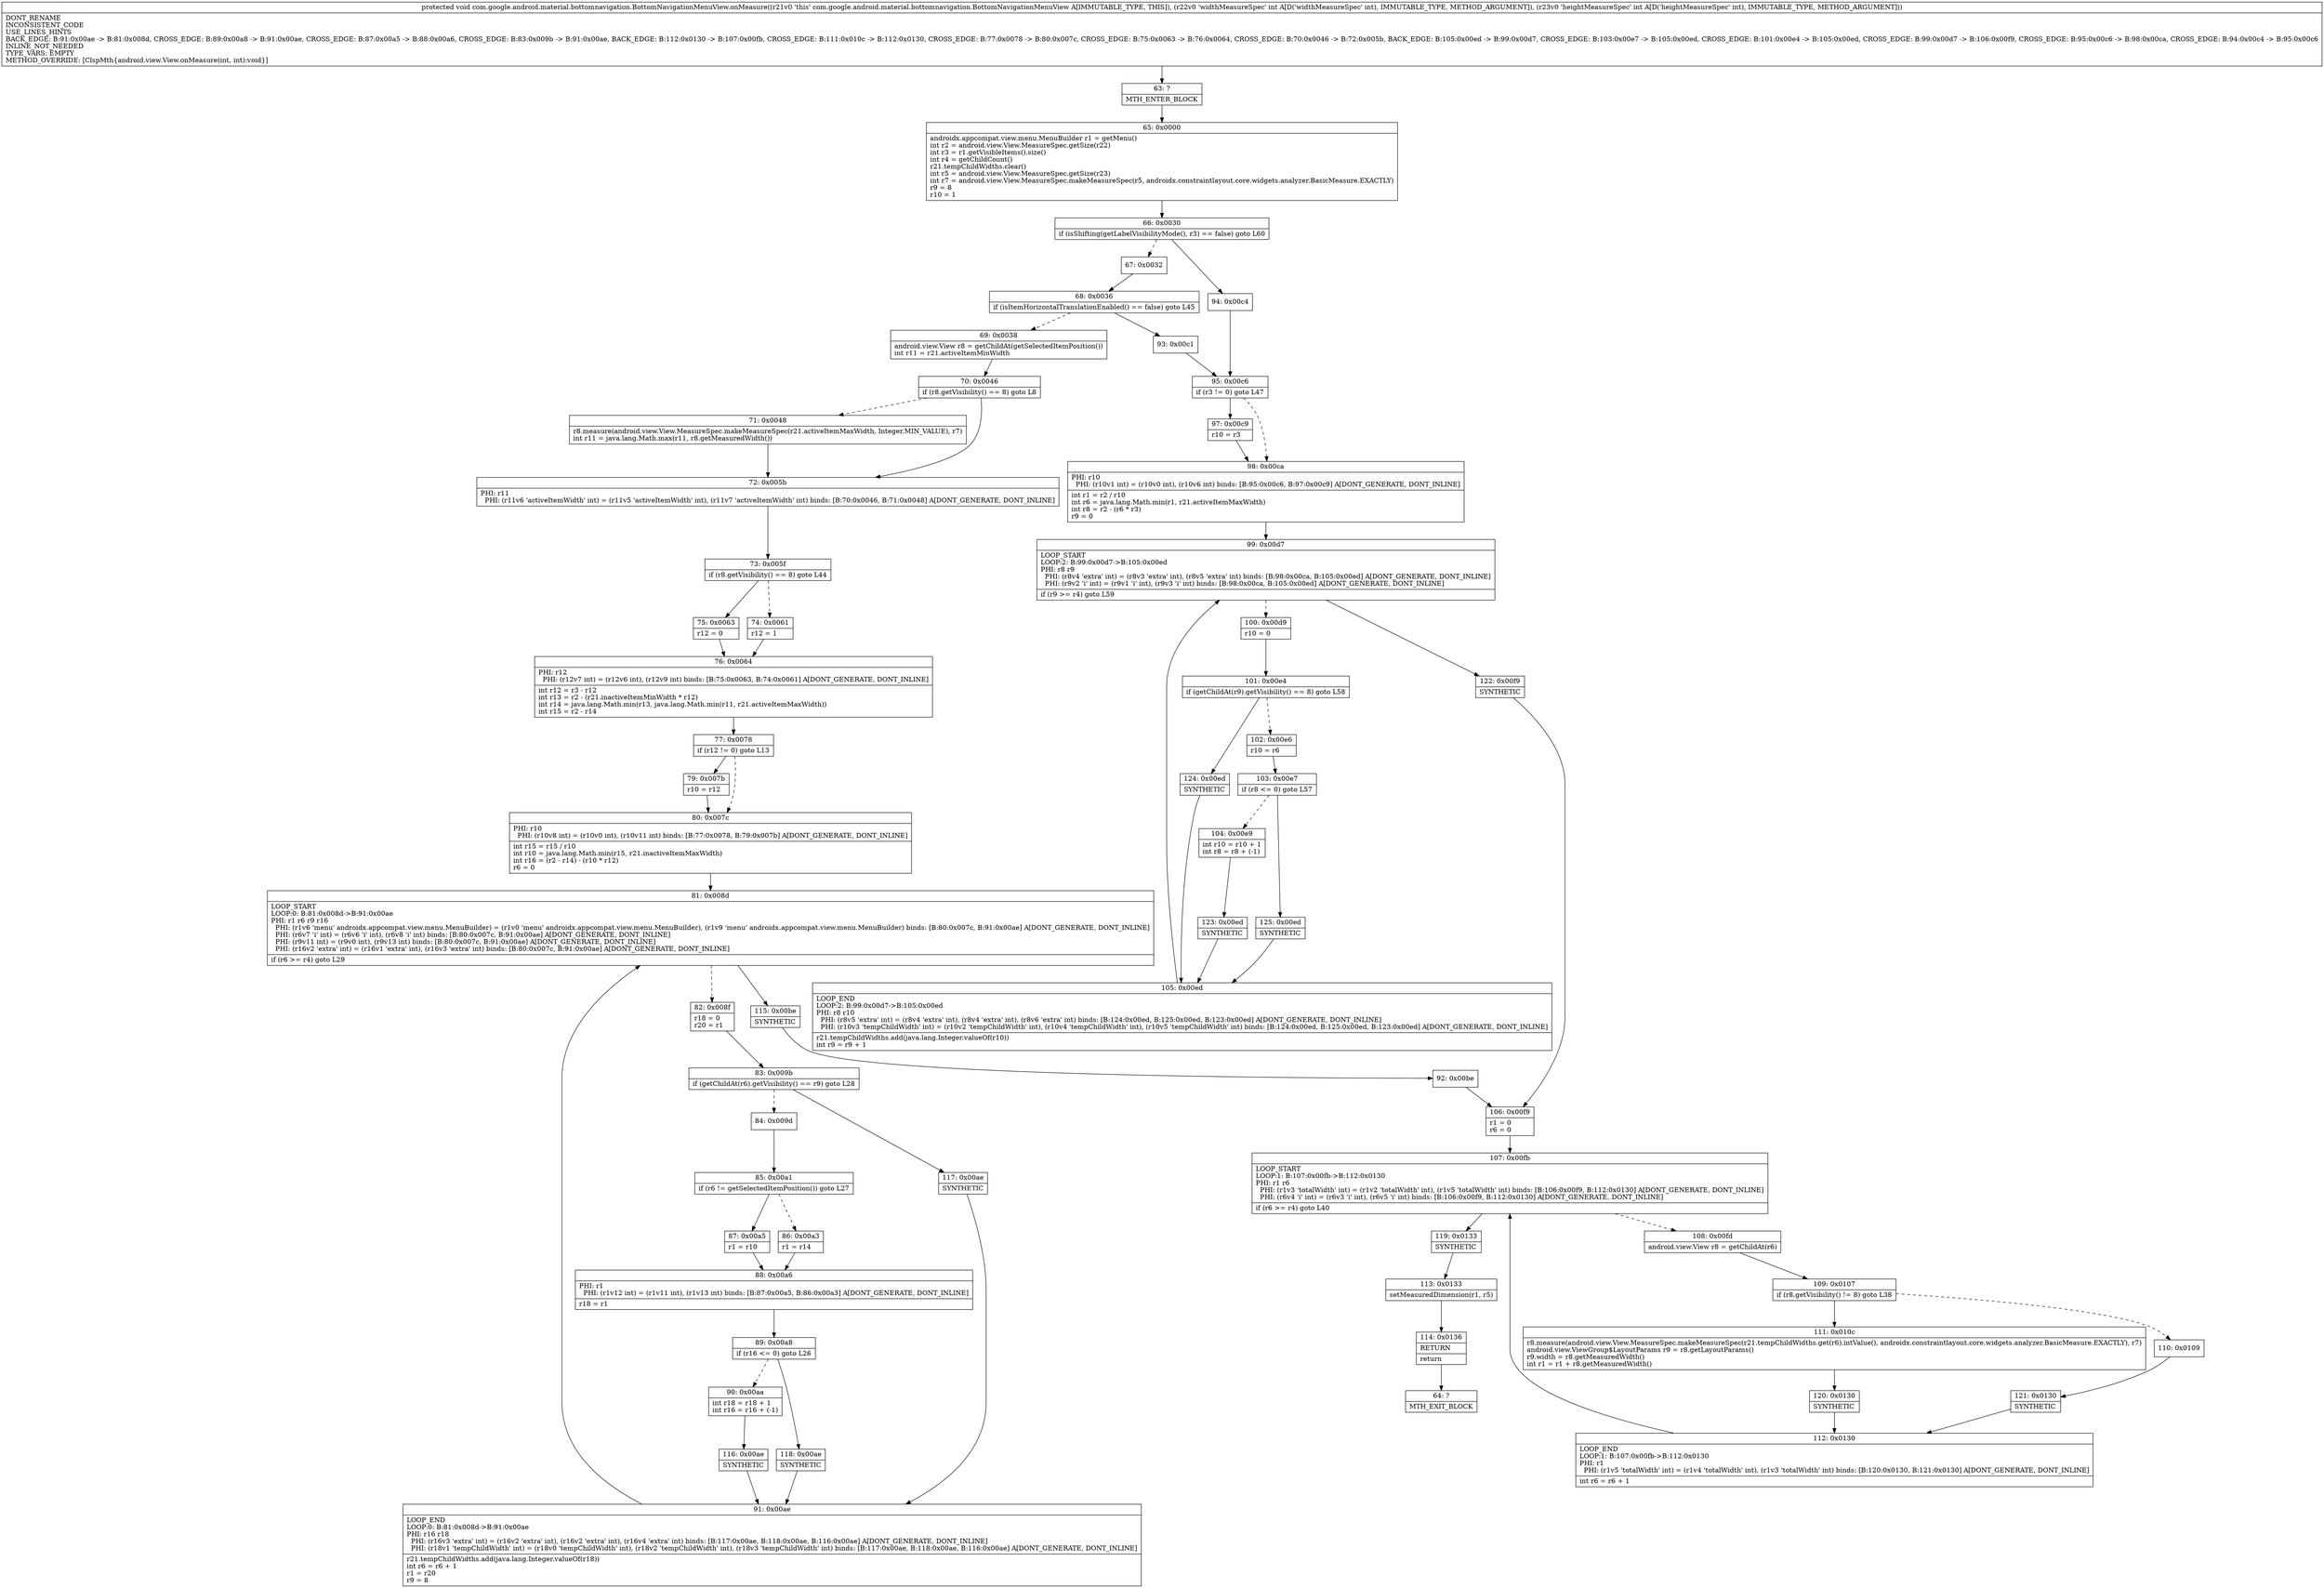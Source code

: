 digraph "CFG forcom.google.android.material.bottomnavigation.BottomNavigationMenuView.onMeasure(II)V" {
Node_63 [shape=record,label="{63\:\ ?|MTH_ENTER_BLOCK\l}"];
Node_65 [shape=record,label="{65\:\ 0x0000|androidx.appcompat.view.menu.MenuBuilder r1 = getMenu()\lint r2 = android.view.View.MeasureSpec.getSize(r22)\lint r3 = r1.getVisibleItems().size()\lint r4 = getChildCount()\lr21.tempChildWidths.clear()\lint r5 = android.view.View.MeasureSpec.getSize(r23)\lint r7 = android.view.View.MeasureSpec.makeMeasureSpec(r5, androidx.constraintlayout.core.widgets.analyzer.BasicMeasure.EXACTLY)\lr9 = 8\lr10 = 1\l}"];
Node_66 [shape=record,label="{66\:\ 0x0030|if (isShifting(getLabelVisibilityMode(), r3) == false) goto L60\l}"];
Node_67 [shape=record,label="{67\:\ 0x0032}"];
Node_68 [shape=record,label="{68\:\ 0x0036|if (isItemHorizontalTranslationEnabled() == false) goto L45\l}"];
Node_69 [shape=record,label="{69\:\ 0x0038|android.view.View r8 = getChildAt(getSelectedItemPosition())\lint r11 = r21.activeItemMinWidth\l}"];
Node_70 [shape=record,label="{70\:\ 0x0046|if (r8.getVisibility() == 8) goto L8\l}"];
Node_71 [shape=record,label="{71\:\ 0x0048|r8.measure(android.view.View.MeasureSpec.makeMeasureSpec(r21.activeItemMaxWidth, Integer.MIN_VALUE), r7)\lint r11 = java.lang.Math.max(r11, r8.getMeasuredWidth())\l}"];
Node_72 [shape=record,label="{72\:\ 0x005b|PHI: r11 \l  PHI: (r11v6 'activeItemWidth' int) = (r11v5 'activeItemWidth' int), (r11v7 'activeItemWidth' int) binds: [B:70:0x0046, B:71:0x0048] A[DONT_GENERATE, DONT_INLINE]\l}"];
Node_73 [shape=record,label="{73\:\ 0x005f|if (r8.getVisibility() == 8) goto L44\l}"];
Node_74 [shape=record,label="{74\:\ 0x0061|r12 = 1\l}"];
Node_76 [shape=record,label="{76\:\ 0x0064|PHI: r12 \l  PHI: (r12v7 int) = (r12v6 int), (r12v9 int) binds: [B:75:0x0063, B:74:0x0061] A[DONT_GENERATE, DONT_INLINE]\l|int r12 = r3 \- r12\lint r13 = r2 \- (r21.inactiveItemMinWidth * r12)\lint r14 = java.lang.Math.min(r13, java.lang.Math.min(r11, r21.activeItemMaxWidth))\lint r15 = r2 \- r14\l}"];
Node_77 [shape=record,label="{77\:\ 0x0078|if (r12 != 0) goto L13\l}"];
Node_79 [shape=record,label="{79\:\ 0x007b|r10 = r12\l}"];
Node_80 [shape=record,label="{80\:\ 0x007c|PHI: r10 \l  PHI: (r10v8 int) = (r10v0 int), (r10v11 int) binds: [B:77:0x0078, B:79:0x007b] A[DONT_GENERATE, DONT_INLINE]\l|int r15 = r15 \/ r10\lint r10 = java.lang.Math.min(r15, r21.inactiveItemMaxWidth)\lint r16 = (r2 \- r14) \- (r10 * r12)\lr6 = 0\l}"];
Node_81 [shape=record,label="{81\:\ 0x008d|LOOP_START\lLOOP:0: B:81:0x008d\-\>B:91:0x00ae\lPHI: r1 r6 r9 r16 \l  PHI: (r1v6 'menu' androidx.appcompat.view.menu.MenuBuilder) = (r1v0 'menu' androidx.appcompat.view.menu.MenuBuilder), (r1v9 'menu' androidx.appcompat.view.menu.MenuBuilder) binds: [B:80:0x007c, B:91:0x00ae] A[DONT_GENERATE, DONT_INLINE]\l  PHI: (r6v7 'i' int) = (r6v6 'i' int), (r6v8 'i' int) binds: [B:80:0x007c, B:91:0x00ae] A[DONT_GENERATE, DONT_INLINE]\l  PHI: (r9v11 int) = (r9v0 int), (r9v13 int) binds: [B:80:0x007c, B:91:0x00ae] A[DONT_GENERATE, DONT_INLINE]\l  PHI: (r16v2 'extra' int) = (r16v1 'extra' int), (r16v3 'extra' int) binds: [B:80:0x007c, B:91:0x00ae] A[DONT_GENERATE, DONT_INLINE]\l|if (r6 \>= r4) goto L29\l}"];
Node_82 [shape=record,label="{82\:\ 0x008f|r18 = 0\lr20 = r1\l}"];
Node_83 [shape=record,label="{83\:\ 0x009b|if (getChildAt(r6).getVisibility() == r9) goto L28\l}"];
Node_84 [shape=record,label="{84\:\ 0x009d}"];
Node_85 [shape=record,label="{85\:\ 0x00a1|if (r6 != getSelectedItemPosition()) goto L27\l}"];
Node_86 [shape=record,label="{86\:\ 0x00a3|r1 = r14\l}"];
Node_88 [shape=record,label="{88\:\ 0x00a6|PHI: r1 \l  PHI: (r1v12 int) = (r1v11 int), (r1v13 int) binds: [B:87:0x00a5, B:86:0x00a3] A[DONT_GENERATE, DONT_INLINE]\l|r18 = r1\l}"];
Node_89 [shape=record,label="{89\:\ 0x00a8|if (r16 \<= 0) goto L26\l}"];
Node_90 [shape=record,label="{90\:\ 0x00aa|int r18 = r18 + 1\lint r16 = r16 + (\-1)\l}"];
Node_116 [shape=record,label="{116\:\ 0x00ae|SYNTHETIC\l}"];
Node_91 [shape=record,label="{91\:\ 0x00ae|LOOP_END\lLOOP:0: B:81:0x008d\-\>B:91:0x00ae\lPHI: r16 r18 \l  PHI: (r16v3 'extra' int) = (r16v2 'extra' int), (r16v2 'extra' int), (r16v4 'extra' int) binds: [B:117:0x00ae, B:118:0x00ae, B:116:0x00ae] A[DONT_GENERATE, DONT_INLINE]\l  PHI: (r18v1 'tempChildWidth' int) = (r18v0 'tempChildWidth' int), (r18v2 'tempChildWidth' int), (r18v3 'tempChildWidth' int) binds: [B:117:0x00ae, B:118:0x00ae, B:116:0x00ae] A[DONT_GENERATE, DONT_INLINE]\l|r21.tempChildWidths.add(java.lang.Integer.valueOf(r18))\lint r6 = r6 + 1\lr1 = r20\lr9 = 8\l}"];
Node_118 [shape=record,label="{118\:\ 0x00ae|SYNTHETIC\l}"];
Node_87 [shape=record,label="{87\:\ 0x00a5|r1 = r10\l}"];
Node_117 [shape=record,label="{117\:\ 0x00ae|SYNTHETIC\l}"];
Node_115 [shape=record,label="{115\:\ 0x00be|SYNTHETIC\l}"];
Node_92 [shape=record,label="{92\:\ 0x00be}"];
Node_106 [shape=record,label="{106\:\ 0x00f9|r1 = 0\lr6 = 0\l}"];
Node_107 [shape=record,label="{107\:\ 0x00fb|LOOP_START\lLOOP:1: B:107:0x00fb\-\>B:112:0x0130\lPHI: r1 r6 \l  PHI: (r1v3 'totalWidth' int) = (r1v2 'totalWidth' int), (r1v5 'totalWidth' int) binds: [B:106:0x00f9, B:112:0x0130] A[DONT_GENERATE, DONT_INLINE]\l  PHI: (r6v4 'i' int) = (r6v3 'i' int), (r6v5 'i' int) binds: [B:106:0x00f9, B:112:0x0130] A[DONT_GENERATE, DONT_INLINE]\l|if (r6 \>= r4) goto L40\l}"];
Node_108 [shape=record,label="{108\:\ 0x00fd|android.view.View r8 = getChildAt(r6)\l}"];
Node_109 [shape=record,label="{109\:\ 0x0107|if (r8.getVisibility() != 8) goto L38\l}"];
Node_110 [shape=record,label="{110\:\ 0x0109}"];
Node_121 [shape=record,label="{121\:\ 0x0130|SYNTHETIC\l}"];
Node_112 [shape=record,label="{112\:\ 0x0130|LOOP_END\lLOOP:1: B:107:0x00fb\-\>B:112:0x0130\lPHI: r1 \l  PHI: (r1v5 'totalWidth' int) = (r1v4 'totalWidth' int), (r1v3 'totalWidth' int) binds: [B:120:0x0130, B:121:0x0130] A[DONT_GENERATE, DONT_INLINE]\l|int r6 = r6 + 1\l}"];
Node_111 [shape=record,label="{111\:\ 0x010c|r8.measure(android.view.View.MeasureSpec.makeMeasureSpec(r21.tempChildWidths.get(r6).intValue(), androidx.constraintlayout.core.widgets.analyzer.BasicMeasure.EXACTLY), r7)\landroid.view.ViewGroup$LayoutParams r9 = r8.getLayoutParams()\lr9.width = r8.getMeasuredWidth()\lint r1 = r1 + r8.getMeasuredWidth()\l}"];
Node_120 [shape=record,label="{120\:\ 0x0130|SYNTHETIC\l}"];
Node_119 [shape=record,label="{119\:\ 0x0133|SYNTHETIC\l}"];
Node_113 [shape=record,label="{113\:\ 0x0133|setMeasuredDimension(r1, r5)\l}"];
Node_114 [shape=record,label="{114\:\ 0x0136|RETURN\l|return\l}"];
Node_64 [shape=record,label="{64\:\ ?|MTH_EXIT_BLOCK\l}"];
Node_75 [shape=record,label="{75\:\ 0x0063|r12 = 0\l}"];
Node_93 [shape=record,label="{93\:\ 0x00c1}"];
Node_95 [shape=record,label="{95\:\ 0x00c6|if (r3 != 0) goto L47\l}"];
Node_97 [shape=record,label="{97\:\ 0x00c9|r10 = r3\l}"];
Node_98 [shape=record,label="{98\:\ 0x00ca|PHI: r10 \l  PHI: (r10v1 int) = (r10v0 int), (r10v6 int) binds: [B:95:0x00c6, B:97:0x00c9] A[DONT_GENERATE, DONT_INLINE]\l|int r1 = r2 \/ r10\lint r6 = java.lang.Math.min(r1, r21.activeItemMaxWidth)\lint r8 = r2 \- (r6 * r3)\lr9 = 0\l}"];
Node_99 [shape=record,label="{99\:\ 0x00d7|LOOP_START\lLOOP:2: B:99:0x00d7\-\>B:105:0x00ed\lPHI: r8 r9 \l  PHI: (r8v4 'extra' int) = (r8v3 'extra' int), (r8v5 'extra' int) binds: [B:98:0x00ca, B:105:0x00ed] A[DONT_GENERATE, DONT_INLINE]\l  PHI: (r9v2 'i' int) = (r9v1 'i' int), (r9v3 'i' int) binds: [B:98:0x00ca, B:105:0x00ed] A[DONT_GENERATE, DONT_INLINE]\l|if (r9 \>= r4) goto L59\l}"];
Node_100 [shape=record,label="{100\:\ 0x00d9|r10 = 0\l}"];
Node_101 [shape=record,label="{101\:\ 0x00e4|if (getChildAt(r9).getVisibility() == 8) goto L58\l}"];
Node_102 [shape=record,label="{102\:\ 0x00e6|r10 = r6\l}"];
Node_103 [shape=record,label="{103\:\ 0x00e7|if (r8 \<= 0) goto L57\l}"];
Node_104 [shape=record,label="{104\:\ 0x00e9|int r10 = r10 + 1\lint r8 = r8 + (\-1)\l}"];
Node_123 [shape=record,label="{123\:\ 0x00ed|SYNTHETIC\l}"];
Node_105 [shape=record,label="{105\:\ 0x00ed|LOOP_END\lLOOP:2: B:99:0x00d7\-\>B:105:0x00ed\lPHI: r8 r10 \l  PHI: (r8v5 'extra' int) = (r8v4 'extra' int), (r8v4 'extra' int), (r8v6 'extra' int) binds: [B:124:0x00ed, B:125:0x00ed, B:123:0x00ed] A[DONT_GENERATE, DONT_INLINE]\l  PHI: (r10v3 'tempChildWidth' int) = (r10v2 'tempChildWidth' int), (r10v4 'tempChildWidth' int), (r10v5 'tempChildWidth' int) binds: [B:124:0x00ed, B:125:0x00ed, B:123:0x00ed] A[DONT_GENERATE, DONT_INLINE]\l|r21.tempChildWidths.add(java.lang.Integer.valueOf(r10))\lint r9 = r9 + 1\l}"];
Node_125 [shape=record,label="{125\:\ 0x00ed|SYNTHETIC\l}"];
Node_124 [shape=record,label="{124\:\ 0x00ed|SYNTHETIC\l}"];
Node_122 [shape=record,label="{122\:\ 0x00f9|SYNTHETIC\l}"];
Node_94 [shape=record,label="{94\:\ 0x00c4}"];
MethodNode[shape=record,label="{protected void com.google.android.material.bottomnavigation.BottomNavigationMenuView.onMeasure((r21v0 'this' com.google.android.material.bottomnavigation.BottomNavigationMenuView A[IMMUTABLE_TYPE, THIS]), (r22v0 'widthMeasureSpec' int A[D('widthMeasureSpec' int), IMMUTABLE_TYPE, METHOD_ARGUMENT]), (r23v0 'heightMeasureSpec' int A[D('heightMeasureSpec' int), IMMUTABLE_TYPE, METHOD_ARGUMENT]))  | DONT_RENAME\lINCONSISTENT_CODE\lUSE_LINES_HINTS\lBACK_EDGE: B:91:0x00ae \-\> B:81:0x008d, CROSS_EDGE: B:89:0x00a8 \-\> B:91:0x00ae, CROSS_EDGE: B:87:0x00a5 \-\> B:88:0x00a6, CROSS_EDGE: B:83:0x009b \-\> B:91:0x00ae, BACK_EDGE: B:112:0x0130 \-\> B:107:0x00fb, CROSS_EDGE: B:111:0x010c \-\> B:112:0x0130, CROSS_EDGE: B:77:0x0078 \-\> B:80:0x007c, CROSS_EDGE: B:75:0x0063 \-\> B:76:0x0064, CROSS_EDGE: B:70:0x0046 \-\> B:72:0x005b, BACK_EDGE: B:105:0x00ed \-\> B:99:0x00d7, CROSS_EDGE: B:103:0x00e7 \-\> B:105:0x00ed, CROSS_EDGE: B:101:0x00e4 \-\> B:105:0x00ed, CROSS_EDGE: B:99:0x00d7 \-\> B:106:0x00f9, CROSS_EDGE: B:95:0x00c6 \-\> B:98:0x00ca, CROSS_EDGE: B:94:0x00c4 \-\> B:95:0x00c6\lINLINE_NOT_NEEDED\lTYPE_VARS: EMPTY\lMETHOD_OVERRIDE: [ClspMth\{android.view.View.onMeasure(int, int):void\}]\l}"];
MethodNode -> Node_63;Node_63 -> Node_65;
Node_65 -> Node_66;
Node_66 -> Node_67[style=dashed];
Node_66 -> Node_94;
Node_67 -> Node_68;
Node_68 -> Node_69[style=dashed];
Node_68 -> Node_93;
Node_69 -> Node_70;
Node_70 -> Node_71[style=dashed];
Node_70 -> Node_72;
Node_71 -> Node_72;
Node_72 -> Node_73;
Node_73 -> Node_74[style=dashed];
Node_73 -> Node_75;
Node_74 -> Node_76;
Node_76 -> Node_77;
Node_77 -> Node_79;
Node_77 -> Node_80[style=dashed];
Node_79 -> Node_80;
Node_80 -> Node_81;
Node_81 -> Node_82[style=dashed];
Node_81 -> Node_115;
Node_82 -> Node_83;
Node_83 -> Node_84[style=dashed];
Node_83 -> Node_117;
Node_84 -> Node_85;
Node_85 -> Node_86[style=dashed];
Node_85 -> Node_87;
Node_86 -> Node_88;
Node_88 -> Node_89;
Node_89 -> Node_90[style=dashed];
Node_89 -> Node_118;
Node_90 -> Node_116;
Node_116 -> Node_91;
Node_91 -> Node_81;
Node_118 -> Node_91;
Node_87 -> Node_88;
Node_117 -> Node_91;
Node_115 -> Node_92;
Node_92 -> Node_106;
Node_106 -> Node_107;
Node_107 -> Node_108[style=dashed];
Node_107 -> Node_119;
Node_108 -> Node_109;
Node_109 -> Node_110[style=dashed];
Node_109 -> Node_111;
Node_110 -> Node_121;
Node_121 -> Node_112;
Node_112 -> Node_107;
Node_111 -> Node_120;
Node_120 -> Node_112;
Node_119 -> Node_113;
Node_113 -> Node_114;
Node_114 -> Node_64;
Node_75 -> Node_76;
Node_93 -> Node_95;
Node_95 -> Node_97;
Node_95 -> Node_98[style=dashed];
Node_97 -> Node_98;
Node_98 -> Node_99;
Node_99 -> Node_100[style=dashed];
Node_99 -> Node_122;
Node_100 -> Node_101;
Node_101 -> Node_102[style=dashed];
Node_101 -> Node_124;
Node_102 -> Node_103;
Node_103 -> Node_104[style=dashed];
Node_103 -> Node_125;
Node_104 -> Node_123;
Node_123 -> Node_105;
Node_105 -> Node_99;
Node_125 -> Node_105;
Node_124 -> Node_105;
Node_122 -> Node_106;
Node_94 -> Node_95;
}

